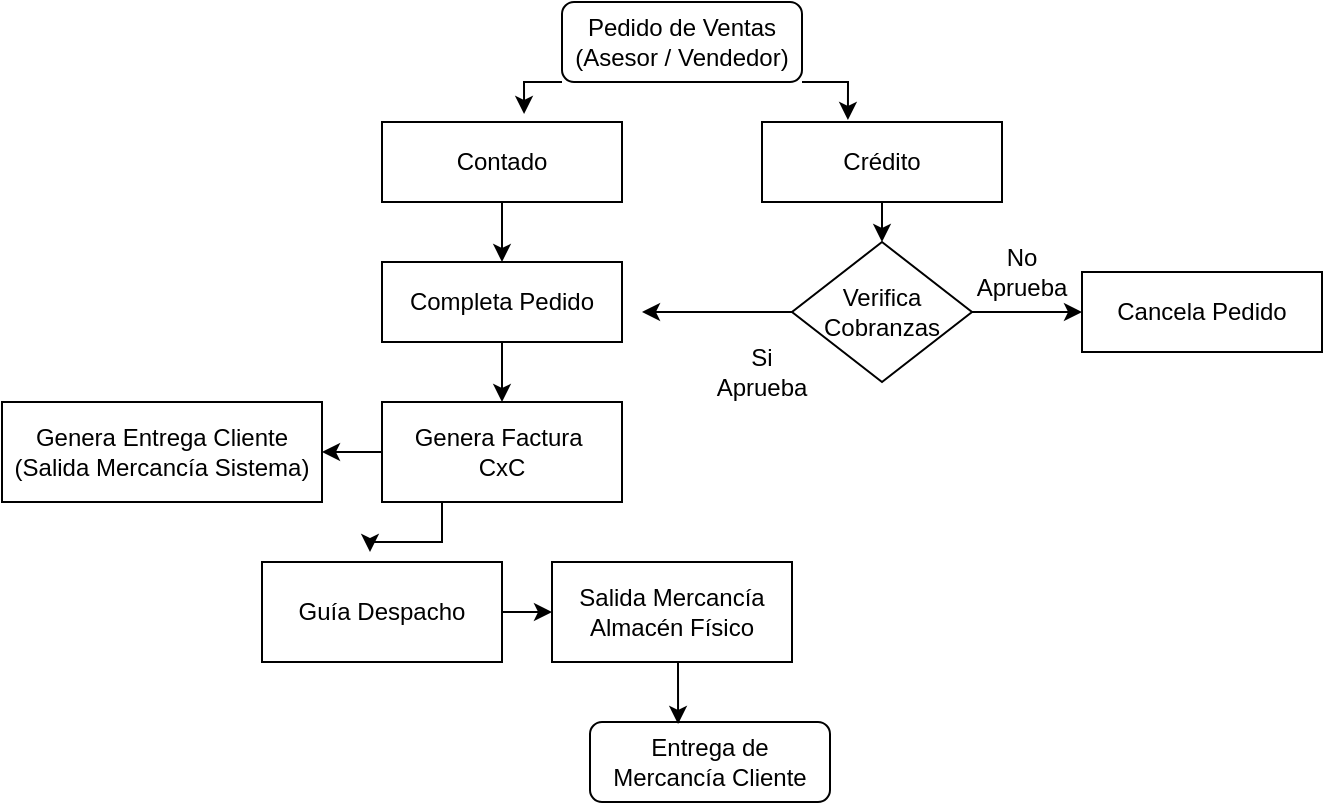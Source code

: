 <mxfile version="24.3.1" type="github">
  <diagram id="C5RBs43oDa-KdzZeNtuy" name="Page-1">
    <mxGraphModel dx="880" dy="460" grid="1" gridSize="10" guides="1" tooltips="1" connect="1" arrows="1" fold="1" page="1" pageScale="1" pageWidth="827" pageHeight="1169" math="0" shadow="0">
      <root>
        <mxCell id="WIyWlLk6GJQsqaUBKTNV-0" />
        <mxCell id="WIyWlLk6GJQsqaUBKTNV-1" parent="WIyWlLk6GJQsqaUBKTNV-0" />
        <mxCell id="WIyWlLk6GJQsqaUBKTNV-3" value="Pedido de Ventas&lt;div&gt;(Asesor / Vendedor)&lt;/div&gt;" style="rounded=1;whiteSpace=wrap;html=1;fontSize=12;glass=0;strokeWidth=1;shadow=0;" parent="WIyWlLk6GJQsqaUBKTNV-1" vertex="1">
          <mxGeometry x="340" y="40" width="120" height="40" as="geometry" />
        </mxCell>
        <mxCell id="LbvMlj1gCTwGpWhYF-W6-8" style="edgeStyle=orthogonalEdgeStyle;rounded=0;orthogonalLoop=1;jettySize=auto;html=1;exitX=0.5;exitY=1;exitDx=0;exitDy=0;entryX=0.5;entryY=0;entryDx=0;entryDy=0;" edge="1" parent="WIyWlLk6GJQsqaUBKTNV-1" source="LbvMlj1gCTwGpWhYF-W6-2" target="LbvMlj1gCTwGpWhYF-W6-6">
          <mxGeometry relative="1" as="geometry" />
        </mxCell>
        <mxCell id="LbvMlj1gCTwGpWhYF-W6-2" value="Crédito" style="rounded=0;whiteSpace=wrap;html=1;" vertex="1" parent="WIyWlLk6GJQsqaUBKTNV-1">
          <mxGeometry x="440" y="100" width="120" height="40" as="geometry" />
        </mxCell>
        <mxCell id="LbvMlj1gCTwGpWhYF-W6-48" style="edgeStyle=orthogonalEdgeStyle;rounded=0;orthogonalLoop=1;jettySize=auto;html=1;exitX=0.5;exitY=1;exitDx=0;exitDy=0;entryX=0.5;entryY=0;entryDx=0;entryDy=0;" edge="1" parent="WIyWlLk6GJQsqaUBKTNV-1" source="LbvMlj1gCTwGpWhYF-W6-4" target="LbvMlj1gCTwGpWhYF-W6-31">
          <mxGeometry relative="1" as="geometry" />
        </mxCell>
        <mxCell id="LbvMlj1gCTwGpWhYF-W6-4" value="Contado" style="rounded=0;whiteSpace=wrap;html=1;" vertex="1" parent="WIyWlLk6GJQsqaUBKTNV-1">
          <mxGeometry x="250" y="100" width="120" height="40" as="geometry" />
        </mxCell>
        <mxCell id="LbvMlj1gCTwGpWhYF-W6-18" style="edgeStyle=orthogonalEdgeStyle;rounded=0;orthogonalLoop=1;jettySize=auto;html=1;exitX=1;exitY=0.5;exitDx=0;exitDy=0;" edge="1" parent="WIyWlLk6GJQsqaUBKTNV-1" source="LbvMlj1gCTwGpWhYF-W6-6">
          <mxGeometry relative="1" as="geometry">
            <mxPoint x="600" y="195" as="targetPoint" />
          </mxGeometry>
        </mxCell>
        <mxCell id="LbvMlj1gCTwGpWhYF-W6-47" style="edgeStyle=orthogonalEdgeStyle;rounded=0;orthogonalLoop=1;jettySize=auto;html=1;exitX=0;exitY=0.5;exitDx=0;exitDy=0;" edge="1" parent="WIyWlLk6GJQsqaUBKTNV-1" source="LbvMlj1gCTwGpWhYF-W6-6">
          <mxGeometry relative="1" as="geometry">
            <mxPoint x="380" y="195" as="targetPoint" />
          </mxGeometry>
        </mxCell>
        <mxCell id="LbvMlj1gCTwGpWhYF-W6-6" value="Verifica Cobranzas" style="rhombus;whiteSpace=wrap;html=1;" vertex="1" parent="WIyWlLk6GJQsqaUBKTNV-1">
          <mxGeometry x="455" y="160" width="90" height="70" as="geometry" />
        </mxCell>
        <mxCell id="LbvMlj1gCTwGpWhYF-W6-10" style="edgeStyle=orthogonalEdgeStyle;rounded=0;orthogonalLoop=1;jettySize=auto;html=1;exitX=1;exitY=1;exitDx=0;exitDy=0;entryX=0.358;entryY=-0.025;entryDx=0;entryDy=0;entryPerimeter=0;" edge="1" parent="WIyWlLk6GJQsqaUBKTNV-1" source="WIyWlLk6GJQsqaUBKTNV-3" target="LbvMlj1gCTwGpWhYF-W6-2">
          <mxGeometry relative="1" as="geometry" />
        </mxCell>
        <mxCell id="LbvMlj1gCTwGpWhYF-W6-13" style="edgeStyle=orthogonalEdgeStyle;rounded=0;orthogonalLoop=1;jettySize=auto;html=1;exitX=0;exitY=1;exitDx=0;exitDy=0;entryX=0.592;entryY=-0.1;entryDx=0;entryDy=0;entryPerimeter=0;" edge="1" parent="WIyWlLk6GJQsqaUBKTNV-1" source="WIyWlLk6GJQsqaUBKTNV-3" target="LbvMlj1gCTwGpWhYF-W6-4">
          <mxGeometry relative="1" as="geometry">
            <Array as="points">
              <mxPoint x="321" y="80" />
            </Array>
          </mxGeometry>
        </mxCell>
        <mxCell id="LbvMlj1gCTwGpWhYF-W6-21" value="No Aprueba" style="text;html=1;align=center;verticalAlign=middle;whiteSpace=wrap;rounded=0;" vertex="1" parent="WIyWlLk6GJQsqaUBKTNV-1">
          <mxGeometry x="540" y="160" width="60" height="30" as="geometry" />
        </mxCell>
        <mxCell id="LbvMlj1gCTwGpWhYF-W6-24" value="Si Aprueba" style="text;html=1;align=center;verticalAlign=middle;whiteSpace=wrap;rounded=0;" vertex="1" parent="WIyWlLk6GJQsqaUBKTNV-1">
          <mxGeometry x="410" y="210" width="60" height="30" as="geometry" />
        </mxCell>
        <mxCell id="LbvMlj1gCTwGpWhYF-W6-25" value="Cancela Pedido" style="rounded=0;whiteSpace=wrap;html=1;" vertex="1" parent="WIyWlLk6GJQsqaUBKTNV-1">
          <mxGeometry x="600" y="175" width="120" height="40" as="geometry" />
        </mxCell>
        <mxCell id="LbvMlj1gCTwGpWhYF-W6-49" style="edgeStyle=orthogonalEdgeStyle;rounded=0;orthogonalLoop=1;jettySize=auto;html=1;exitX=0.5;exitY=1;exitDx=0;exitDy=0;entryX=0.5;entryY=0;entryDx=0;entryDy=0;" edge="1" parent="WIyWlLk6GJQsqaUBKTNV-1" source="LbvMlj1gCTwGpWhYF-W6-31" target="LbvMlj1gCTwGpWhYF-W6-36">
          <mxGeometry relative="1" as="geometry" />
        </mxCell>
        <mxCell id="LbvMlj1gCTwGpWhYF-W6-31" value="Completa Pedido" style="rounded=0;whiteSpace=wrap;html=1;" vertex="1" parent="WIyWlLk6GJQsqaUBKTNV-1">
          <mxGeometry x="250" y="170" width="120" height="40" as="geometry" />
        </mxCell>
        <mxCell id="LbvMlj1gCTwGpWhYF-W6-40" style="edgeStyle=orthogonalEdgeStyle;rounded=0;orthogonalLoop=1;jettySize=auto;html=1;exitX=0;exitY=0.5;exitDx=0;exitDy=0;entryX=1;entryY=0.5;entryDx=0;entryDy=0;" edge="1" parent="WIyWlLk6GJQsqaUBKTNV-1" source="LbvMlj1gCTwGpWhYF-W6-36" target="LbvMlj1gCTwGpWhYF-W6-37">
          <mxGeometry relative="1" as="geometry" />
        </mxCell>
        <mxCell id="LbvMlj1gCTwGpWhYF-W6-36" value="Genera Factura&amp;nbsp;&lt;div&gt;CxC&lt;/div&gt;" style="rounded=0;whiteSpace=wrap;html=1;" vertex="1" parent="WIyWlLk6GJQsqaUBKTNV-1">
          <mxGeometry x="250" y="240" width="120" height="50" as="geometry" />
        </mxCell>
        <mxCell id="LbvMlj1gCTwGpWhYF-W6-37" value="Genera Entrega Cliente&lt;div&gt;(Salida Mercancía Sistema)&lt;/div&gt;" style="rounded=0;whiteSpace=wrap;html=1;" vertex="1" parent="WIyWlLk6GJQsqaUBKTNV-1">
          <mxGeometry x="60" y="240" width="160" height="50" as="geometry" />
        </mxCell>
        <mxCell id="LbvMlj1gCTwGpWhYF-W6-55" style="edgeStyle=orthogonalEdgeStyle;rounded=0;orthogonalLoop=1;jettySize=auto;html=1;exitX=1;exitY=0.5;exitDx=0;exitDy=0;entryX=0;entryY=0.5;entryDx=0;entryDy=0;" edge="1" parent="WIyWlLk6GJQsqaUBKTNV-1" source="LbvMlj1gCTwGpWhYF-W6-50" target="LbvMlj1gCTwGpWhYF-W6-51">
          <mxGeometry relative="1" as="geometry" />
        </mxCell>
        <mxCell id="LbvMlj1gCTwGpWhYF-W6-50" value="Guía Despacho" style="rounded=0;whiteSpace=wrap;html=1;" vertex="1" parent="WIyWlLk6GJQsqaUBKTNV-1">
          <mxGeometry x="190" y="320" width="120" height="50" as="geometry" />
        </mxCell>
        <mxCell id="LbvMlj1gCTwGpWhYF-W6-51" value="Salida Mercancía Almacén Físico" style="rounded=0;whiteSpace=wrap;html=1;" vertex="1" parent="WIyWlLk6GJQsqaUBKTNV-1">
          <mxGeometry x="335" y="320" width="120" height="50" as="geometry" />
        </mxCell>
        <mxCell id="LbvMlj1gCTwGpWhYF-W6-52" value="Entrega de Mercancía Cliente" style="rounded=1;whiteSpace=wrap;html=1;fontSize=12;glass=0;strokeWidth=1;shadow=0;" vertex="1" parent="WIyWlLk6GJQsqaUBKTNV-1">
          <mxGeometry x="354" y="400" width="120" height="40" as="geometry" />
        </mxCell>
        <mxCell id="LbvMlj1gCTwGpWhYF-W6-54" style="edgeStyle=orthogonalEdgeStyle;rounded=0;orthogonalLoop=1;jettySize=auto;html=1;exitX=0.25;exitY=1;exitDx=0;exitDy=0;entryX=0.45;entryY=-0.1;entryDx=0;entryDy=0;entryPerimeter=0;" edge="1" parent="WIyWlLk6GJQsqaUBKTNV-1" source="LbvMlj1gCTwGpWhYF-W6-36" target="LbvMlj1gCTwGpWhYF-W6-50">
          <mxGeometry relative="1" as="geometry" />
        </mxCell>
        <mxCell id="LbvMlj1gCTwGpWhYF-W6-56" style="edgeStyle=orthogonalEdgeStyle;rounded=0;orthogonalLoop=1;jettySize=auto;html=1;exitX=0.5;exitY=1;exitDx=0;exitDy=0;entryX=0.367;entryY=0.025;entryDx=0;entryDy=0;entryPerimeter=0;" edge="1" parent="WIyWlLk6GJQsqaUBKTNV-1" source="LbvMlj1gCTwGpWhYF-W6-51" target="LbvMlj1gCTwGpWhYF-W6-52">
          <mxGeometry relative="1" as="geometry" />
        </mxCell>
      </root>
    </mxGraphModel>
  </diagram>
</mxfile>
